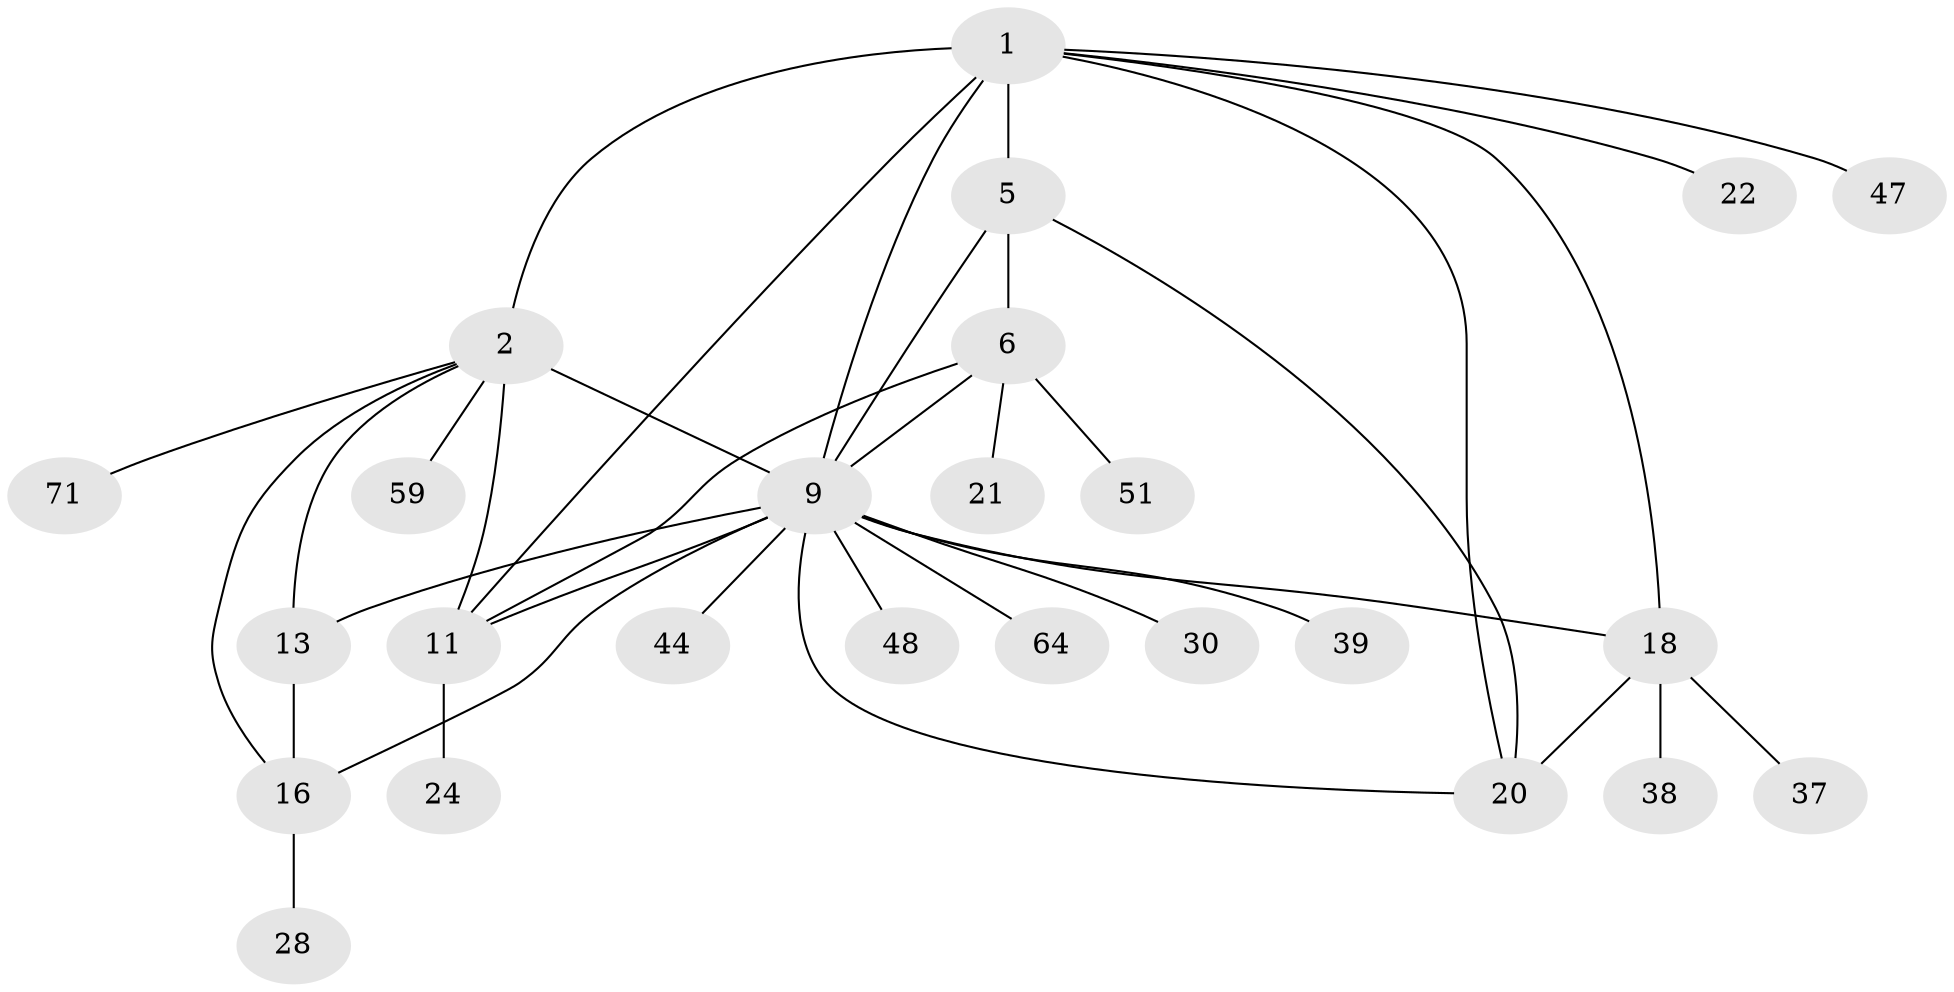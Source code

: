 // original degree distribution, {12: 0.023529411764705882, 3: 0.058823529411764705, 5: 0.011764705882352941, 8: 0.058823529411764705, 7: 0.011764705882352941, 6: 0.07058823529411765, 4: 0.03529411764705882, 10: 0.011764705882352941, 2: 0.18823529411764706, 1: 0.5294117647058824}
// Generated by graph-tools (version 1.1) at 2025/19/03/04/25 18:19:49]
// undirected, 25 vertices, 37 edges
graph export_dot {
graph [start="1"]
  node [color=gray90,style=filled];
  1 [super="+25+52"];
  2 [super="+3"];
  5 [super="+7+36+58+72"];
  6 [super="+8+27+49"];
  9 [super="+10+17+46+12+15"];
  11 [super="+29+70"];
  13;
  16;
  18 [super="+55+79+60+57+35+19"];
  20 [super="+78"];
  21 [super="+80"];
  22 [super="+62"];
  24 [super="+33"];
  28 [super="+65"];
  30;
  37;
  38;
  39;
  44;
  47;
  48;
  51;
  59;
  64;
  71;
  1 -- 2 [weight=3];
  1 -- 22;
  1 -- 47;
  1 -- 20;
  1 -- 9 [weight=2];
  1 -- 18 [weight=2];
  1 -- 11;
  1 -- 5 [weight=2];
  2 -- 71;
  2 -- 9 [weight=2];
  2 -- 11;
  2 -- 13;
  2 -- 16;
  2 -- 59;
  5 -- 6 [weight=4];
  5 -- 9;
  5 -- 20;
  6 -- 11;
  6 -- 21;
  6 -- 51;
  6 -- 9;
  9 -- 11 [weight=3];
  9 -- 30;
  9 -- 64;
  9 -- 39;
  9 -- 18 [weight=2];
  9 -- 20;
  9 -- 44;
  9 -- 13;
  9 -- 16;
  9 -- 48;
  11 -- 24;
  13 -- 16;
  16 -- 28;
  18 -- 20 [weight=2];
  18 -- 37;
  18 -- 38;
}
